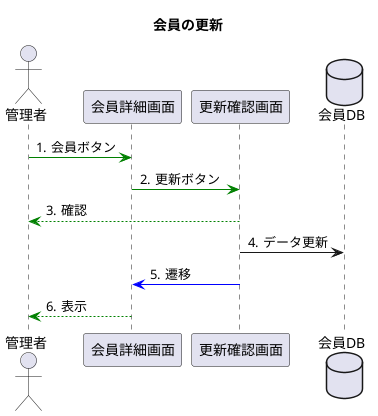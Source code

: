 @startuml
title 会員の更新

autonumber "#."

actor 管理者
participant 会員詳細画面
participant 更新確認画面
database 会員DB


管理者 -[#green]> 会員詳細画面:会員ボタン
会員詳細画面 -[#green]> 更新確認画面:更新ボタン
更新確認画面 --[#green]> 管理者:確認
更新確認画面 -> 会員DB:データ更新
更新確認画面 -[#blue]> 会員詳細画面:遷移
会員詳細画面 --[#green]> 管理者:表示
@enduml